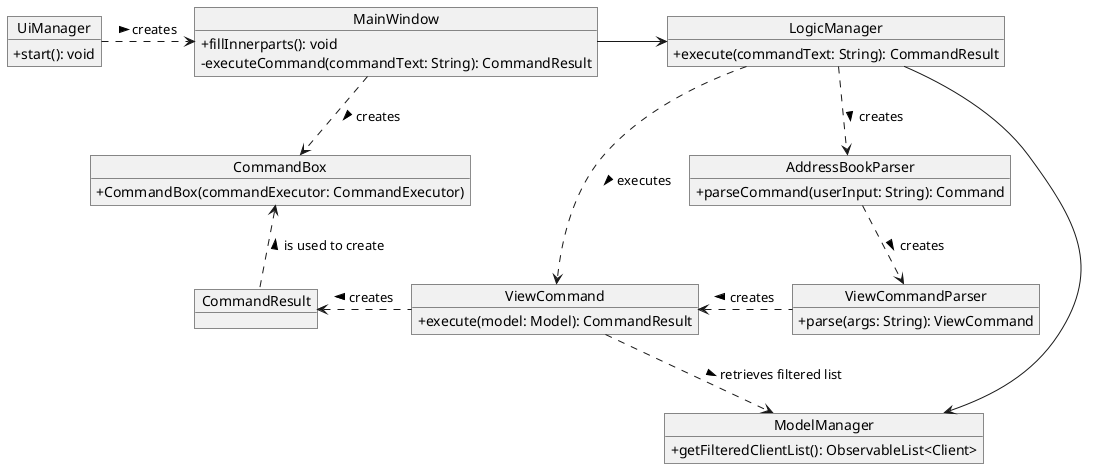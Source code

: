 @startuml
skinparam classAttributeIconSize 0
skinparam usecaseAttributeIconSize 0
skinparam classAttributeFontSize 0
skinparam usecaseAttributeFontSize 0

object UiManager {
+ start(): void
}

object MainWindow {
+ fillInnerparts(): void
- executeCommand(commandText: String): CommandResult
}

object LogicManager {
+ execute(commandText: String): CommandResult
}

object AddressBookParser {
+ parseCommand(userInput: String): Command
}

object ViewCommandParser {
+ parse(args: String): ViewCommand
}

object ViewCommand {
+ execute(model: Model): CommandResult
}

object CommandResult {
}

object CommandBox {
+ CommandBox(commandExecutor: CommandExecutor)
}

object ModelManager {
+ getFilteredClientList(): ObservableList<Client>
}

UiManager .> MainWindow : creates >
MainWindow -> LogicManager
MainWindow ..> CommandBox : creates >
LogicManager ..> AddressBookParser : creates >
LogicManager --> ModelManager
AddressBookParser ..> ViewCommandParser : creates >
ViewCommand <. ViewCommandParser : creates <
CommandResult <. ViewCommand : creates <
ViewCommand ..> ModelManager: retrieves filtered list >
LogicManager ..> ViewCommand : executes >
CommandBox <.. CommandResult : is used to create <
@enduml
